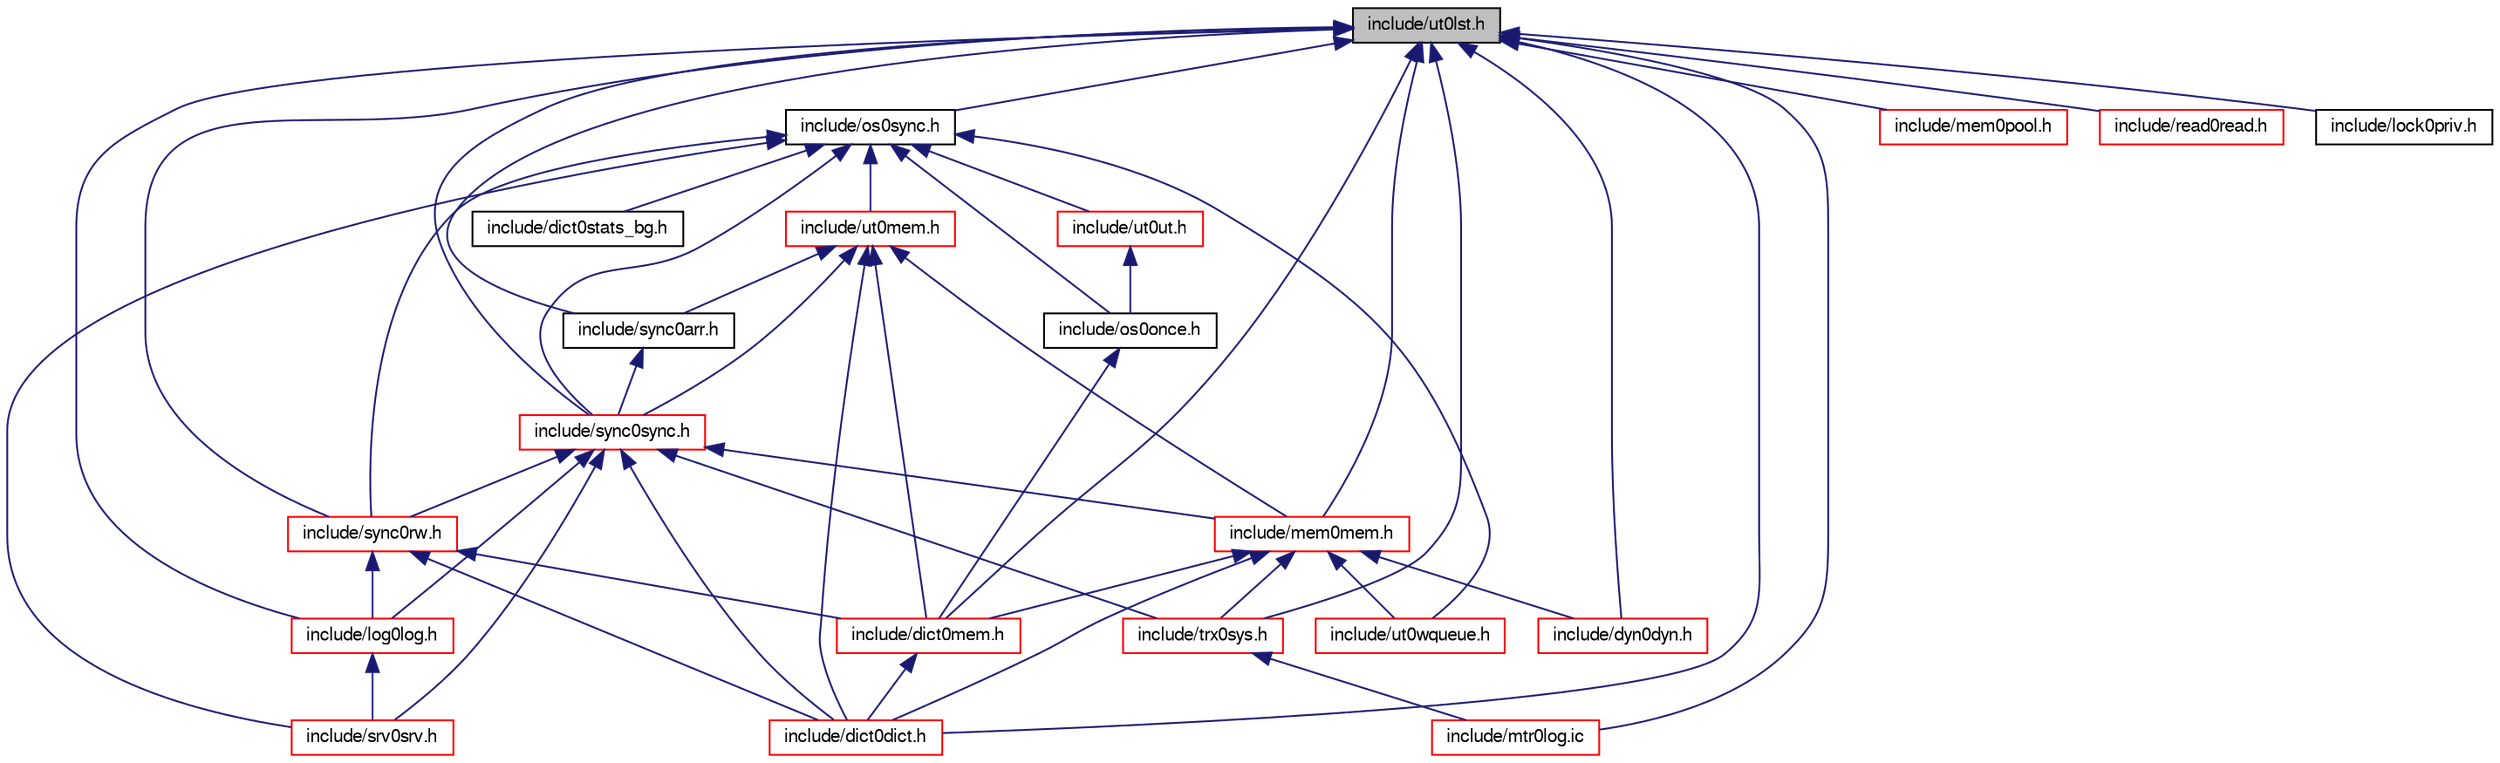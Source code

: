 digraph "include/ut0lst.h"
{
  bgcolor="transparent";
  edge [fontname="FreeSans",fontsize="10",labelfontname="FreeSans",labelfontsize="10"];
  node [fontname="FreeSans",fontsize="10",shape=record];
  Node1 [label="include/ut0lst.h",height=0.2,width=0.4,color="black", fillcolor="grey75", style="filled" fontcolor="black"];
  Node1 -> Node2 [dir="back",color="midnightblue",fontsize="10",style="solid",fontname="FreeSans"];
  Node2 [label="include/os0sync.h",height=0.2,width=0.4,color="black",URL="$os0sync_8h.html"];
  Node2 -> Node3 [dir="back",color="midnightblue",fontsize="10",style="solid",fontname="FreeSans"];
  Node3 [label="include/ut0ut.h",height=0.2,width=0.4,color="red",URL="$ut0ut_8h.html"];
  Node3 -> Node4 [dir="back",color="midnightblue",fontsize="10",style="solid",fontname="FreeSans"];
  Node4 [label="include/os0once.h",height=0.2,width=0.4,color="black",URL="$os0once_8h.html"];
  Node4 -> Node5 [dir="back",color="midnightblue",fontsize="10",style="solid",fontname="FreeSans"];
  Node5 [label="include/dict0mem.h",height=0.2,width=0.4,color="red",URL="$dict0mem_8h.html"];
  Node5 -> Node6 [dir="back",color="midnightblue",fontsize="10",style="solid",fontname="FreeSans"];
  Node6 [label="include/dict0dict.h",height=0.2,width=0.4,color="red",URL="$dict0dict_8h.html"];
  Node2 -> Node7 [dir="back",color="midnightblue",fontsize="10",style="solid",fontname="FreeSans"];
  Node7 [label="include/ut0mem.h",height=0.2,width=0.4,color="red",URL="$ut0mem_8h.html"];
  Node7 -> Node8 [dir="back",color="midnightblue",fontsize="10",style="solid",fontname="FreeSans"];
  Node8 [label="include/mem0mem.h",height=0.2,width=0.4,color="red",URL="$mem0mem_8h.html"];
  Node8 -> Node9 [dir="back",color="midnightblue",fontsize="10",style="solid",fontname="FreeSans"];
  Node9 [label="include/dyn0dyn.h",height=0.2,width=0.4,color="red",URL="$dyn0dyn_8h.html"];
  Node8 -> Node10 [dir="back",color="midnightblue",fontsize="10",style="solid",fontname="FreeSans"];
  Node10 [label="include/ut0wqueue.h",height=0.2,width=0.4,color="red",URL="$ut0wqueue_8h.html"];
  Node8 -> Node11 [dir="back",color="midnightblue",fontsize="10",style="solid",fontname="FreeSans"];
  Node11 [label="include/trx0sys.h",height=0.2,width=0.4,color="red",URL="$trx0sys_8h.html"];
  Node11 -> Node12 [dir="back",color="midnightblue",fontsize="10",style="solid",fontname="FreeSans"];
  Node12 [label="include/mtr0log.ic",height=0.2,width=0.4,color="red",URL="$mtr0log_8ic.html"];
  Node8 -> Node5 [dir="back",color="midnightblue",fontsize="10",style="solid",fontname="FreeSans"];
  Node8 -> Node6 [dir="back",color="midnightblue",fontsize="10",style="solid",fontname="FreeSans"];
  Node7 -> Node13 [dir="back",color="midnightblue",fontsize="10",style="solid",fontname="FreeSans"];
  Node13 [label="include/sync0sync.h",height=0.2,width=0.4,color="red",URL="$sync0sync_8h.html"];
  Node13 -> Node8 [dir="back",color="midnightblue",fontsize="10",style="solid",fontname="FreeSans"];
  Node13 -> Node14 [dir="back",color="midnightblue",fontsize="10",style="solid",fontname="FreeSans"];
  Node14 [label="include/log0log.h",height=0.2,width=0.4,color="red",URL="$log0log_8h.html"];
  Node14 -> Node15 [dir="back",color="midnightblue",fontsize="10",style="solid",fontname="FreeSans"];
  Node15 [label="include/srv0srv.h",height=0.2,width=0.4,color="red",URL="$srv0srv_8h.html"];
  Node13 -> Node16 [dir="back",color="midnightblue",fontsize="10",style="solid",fontname="FreeSans"];
  Node16 [label="include/sync0rw.h",height=0.2,width=0.4,color="red",URL="$sync0rw_8h.html"];
  Node16 -> Node14 [dir="back",color="midnightblue",fontsize="10",style="solid",fontname="FreeSans"];
  Node16 -> Node5 [dir="back",color="midnightblue",fontsize="10",style="solid",fontname="FreeSans"];
  Node16 -> Node6 [dir="back",color="midnightblue",fontsize="10",style="solid",fontname="FreeSans"];
  Node13 -> Node15 [dir="back",color="midnightblue",fontsize="10",style="solid",fontname="FreeSans"];
  Node13 -> Node11 [dir="back",color="midnightblue",fontsize="10",style="solid",fontname="FreeSans"];
  Node13 -> Node6 [dir="back",color="midnightblue",fontsize="10",style="solid",fontname="FreeSans"];
  Node7 -> Node17 [dir="back",color="midnightblue",fontsize="10",style="solid",fontname="FreeSans"];
  Node17 [label="include/sync0arr.h",height=0.2,width=0.4,color="black",URL="$sync0arr_8h.html"];
  Node17 -> Node13 [dir="back",color="midnightblue",fontsize="10",style="solid",fontname="FreeSans"];
  Node7 -> Node5 [dir="back",color="midnightblue",fontsize="10",style="solid",fontname="FreeSans"];
  Node7 -> Node6 [dir="back",color="midnightblue",fontsize="10",style="solid",fontname="FreeSans"];
  Node2 -> Node13 [dir="back",color="midnightblue",fontsize="10",style="solid",fontname="FreeSans"];
  Node2 -> Node16 [dir="back",color="midnightblue",fontsize="10",style="solid",fontname="FreeSans"];
  Node2 -> Node10 [dir="back",color="midnightblue",fontsize="10",style="solid",fontname="FreeSans"];
  Node2 -> Node15 [dir="back",color="midnightblue",fontsize="10",style="solid",fontname="FreeSans"];
  Node2 -> Node4 [dir="back",color="midnightblue",fontsize="10",style="solid",fontname="FreeSans"];
  Node2 -> Node18 [dir="back",color="midnightblue",fontsize="10",style="solid",fontname="FreeSans"];
  Node18 [label="include/dict0stats_bg.h",height=0.2,width=0.4,color="black",URL="$dict0stats__bg_8h.html"];
  Node1 -> Node13 [dir="back",color="midnightblue",fontsize="10",style="solid",fontname="FreeSans"];
  Node1 -> Node17 [dir="back",color="midnightblue",fontsize="10",style="solid",fontname="FreeSans"];
  Node1 -> Node8 [dir="back",color="midnightblue",fontsize="10",style="solid",fontname="FreeSans"];
  Node1 -> Node19 [dir="back",color="midnightblue",fontsize="10",style="solid",fontname="FreeSans"];
  Node19 [label="include/mem0pool.h",height=0.2,width=0.4,color="red",URL="$mem0pool_8h.html"];
  Node1 -> Node14 [dir="back",color="midnightblue",fontsize="10",style="solid",fontname="FreeSans"];
  Node1 -> Node16 [dir="back",color="midnightblue",fontsize="10",style="solid",fontname="FreeSans"];
  Node1 -> Node9 [dir="back",color="midnightblue",fontsize="10",style="solid",fontname="FreeSans"];
  Node1 -> Node11 [dir="back",color="midnightblue",fontsize="10",style="solid",fontname="FreeSans"];
  Node1 -> Node12 [dir="back",color="midnightblue",fontsize="10",style="solid",fontname="FreeSans"];
  Node1 -> Node5 [dir="back",color="midnightblue",fontsize="10",style="solid",fontname="FreeSans"];
  Node1 -> Node6 [dir="back",color="midnightblue",fontsize="10",style="solid",fontname="FreeSans"];
  Node1 -> Node20 [dir="back",color="midnightblue",fontsize="10",style="solid",fontname="FreeSans"];
  Node20 [label="include/read0read.h",height=0.2,width=0.4,color="red",URL="$read0read_8h.html"];
  Node1 -> Node21 [dir="back",color="midnightblue",fontsize="10",style="solid",fontname="FreeSans"];
  Node21 [label="include/lock0priv.h",height=0.2,width=0.4,color="black",URL="$lock0priv_8h.html"];
}
